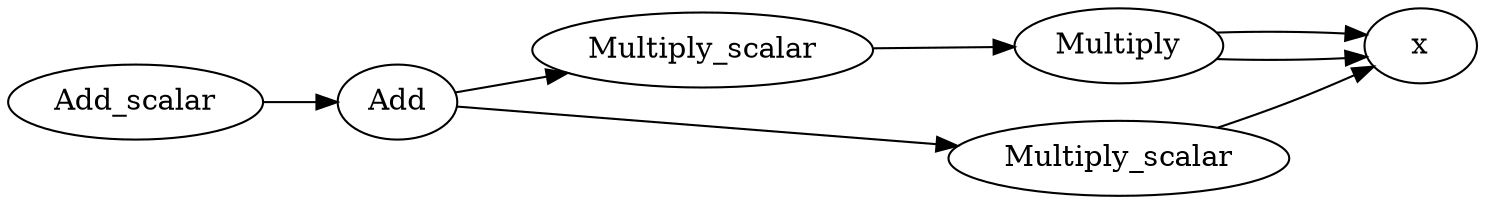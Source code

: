 // test
digraph graph3 {
	rankdir=LR
	140436506460720 [label=Add_scalar]
	140436506460960 [label=Add]
	140436506460720 -> 140436506460960
	140436511206736 [label=Multiply_scalar]
	140436506460960 -> 140436511206736
	140436508656784 [label=Multiply]
	140436511206736 -> 140436508656784
	140436511171728 [label=x]
	140436508656784 -> 140436511171728
	140436511171728 [label=x]
	140436508656784 -> 140436511171728
	140436511208784 [label=Multiply_scalar]
	140436506460960 -> 140436511208784
	140436511171728 [label=x]
	140436511208784 -> 140436511171728
}
